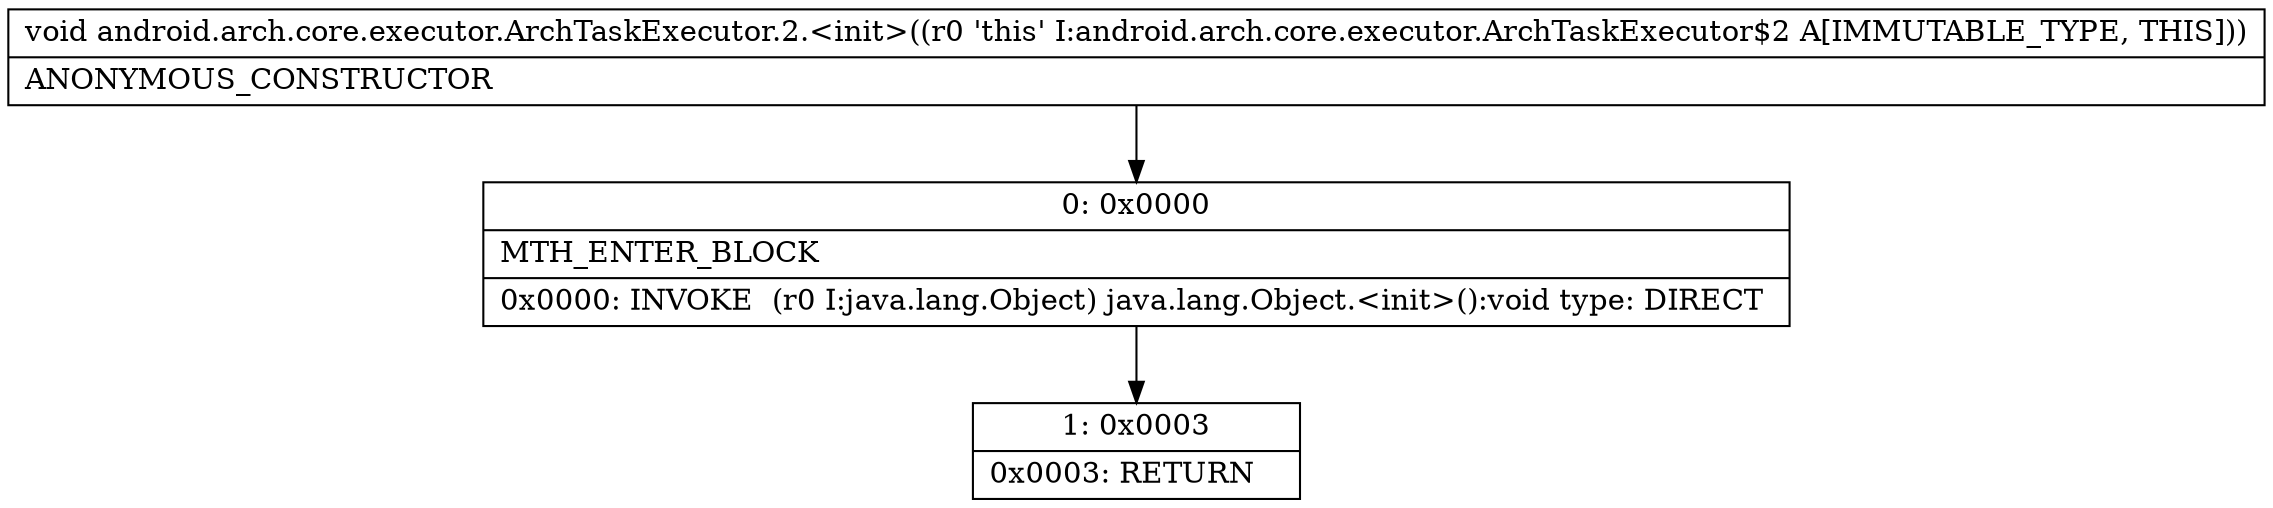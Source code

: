 digraph "CFG forandroid.arch.core.executor.ArchTaskExecutor.2.\<init\>()V" {
Node_0 [shape=record,label="{0\:\ 0x0000|MTH_ENTER_BLOCK\l|0x0000: INVOKE  (r0 I:java.lang.Object) java.lang.Object.\<init\>():void type: DIRECT \l}"];
Node_1 [shape=record,label="{1\:\ 0x0003|0x0003: RETURN   \l}"];
MethodNode[shape=record,label="{void android.arch.core.executor.ArchTaskExecutor.2.\<init\>((r0 'this' I:android.arch.core.executor.ArchTaskExecutor$2 A[IMMUTABLE_TYPE, THIS]))  | ANONYMOUS_CONSTRUCTOR\l}"];
MethodNode -> Node_0;
Node_0 -> Node_1;
}

